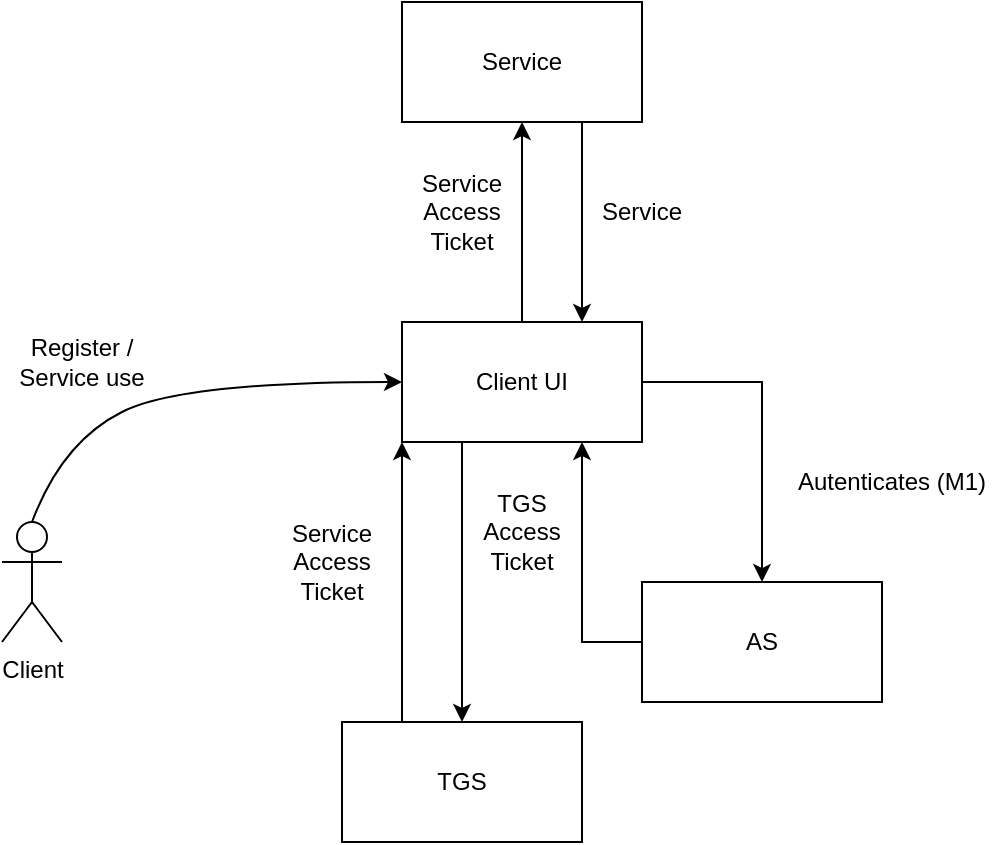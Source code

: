 <mxfile version="14.6.13" type="device"><diagram id="kYyfhwrvZY2zqCcL9iL-" name="Página-1"><mxGraphModel dx="853" dy="501" grid="1" gridSize="10" guides="1" tooltips="1" connect="1" arrows="1" fold="1" page="1" pageScale="1" pageWidth="827" pageHeight="1169" math="0" shadow="0"><root><mxCell id="0"/><mxCell id="1" parent="0"/><mxCell id="WwtKpfTH92YpKqsY0eBs-4" style="edgeStyle=orthogonalEdgeStyle;rounded=0;orthogonalLoop=1;jettySize=auto;html=1;entryX=0.5;entryY=0;entryDx=0;entryDy=0;exitX=1;exitY=0.5;exitDx=0;exitDy=0;" edge="1" parent="1" source="WwtKpfTH92YpKqsY0eBs-6" target="WwtKpfTH92YpKqsY0eBs-3"><mxGeometry relative="1" as="geometry"/></mxCell><mxCell id="WwtKpfTH92YpKqsY0eBs-1" value="Client" style="shape=umlActor;verticalLabelPosition=bottom;verticalAlign=top;html=1;outlineConnect=0;" vertex="1" parent="1"><mxGeometry x="200" y="300" width="30" height="60" as="geometry"/></mxCell><mxCell id="WwtKpfTH92YpKqsY0eBs-10" style="edgeStyle=orthogonalEdgeStyle;rounded=0;orthogonalLoop=1;jettySize=auto;html=1;entryX=0.75;entryY=1;entryDx=0;entryDy=0;exitX=0;exitY=0.5;exitDx=0;exitDy=0;" edge="1" parent="1" source="WwtKpfTH92YpKqsY0eBs-3" target="WwtKpfTH92YpKqsY0eBs-6"><mxGeometry relative="1" as="geometry"/></mxCell><mxCell id="WwtKpfTH92YpKqsY0eBs-3" value="AS" style="rounded=0;whiteSpace=wrap;html=1;" vertex="1" parent="1"><mxGeometry x="520" y="330" width="120" height="60" as="geometry"/></mxCell><mxCell id="WwtKpfTH92YpKqsY0eBs-5" value="Autenticates (M1)" style="text;html=1;strokeColor=none;fillColor=none;align=center;verticalAlign=middle;whiteSpace=wrap;rounded=0;" vertex="1" parent="1"><mxGeometry x="590" y="270" width="110" height="20" as="geometry"/></mxCell><mxCell id="WwtKpfTH92YpKqsY0eBs-17" style="edgeStyle=orthogonalEdgeStyle;rounded=0;orthogonalLoop=1;jettySize=auto;html=1;entryX=0.5;entryY=1;entryDx=0;entryDy=0;" edge="1" parent="1" source="WwtKpfTH92YpKqsY0eBs-6" target="WwtKpfTH92YpKqsY0eBs-16"><mxGeometry relative="1" as="geometry"/></mxCell><mxCell id="WwtKpfTH92YpKqsY0eBs-6" value="Client UI" style="rounded=0;whiteSpace=wrap;html=1;" vertex="1" parent="1"><mxGeometry x="400" y="200" width="120" height="60" as="geometry"/></mxCell><mxCell id="WwtKpfTH92YpKqsY0eBs-7" value="" style="curved=1;endArrow=classic;html=1;exitX=0.5;exitY=0;exitDx=0;exitDy=0;exitPerimeter=0;entryX=0;entryY=0.5;entryDx=0;entryDy=0;" edge="1" parent="1" source="WwtKpfTH92YpKqsY0eBs-1" target="WwtKpfTH92YpKqsY0eBs-6"><mxGeometry width="50" height="50" relative="1" as="geometry"><mxPoint x="320" y="330" as="sourcePoint"/><mxPoint x="450" y="280" as="targetPoint"/><Array as="points"><mxPoint x="230" y="260"/><mxPoint x="290" y="230"/></Array></mxGeometry></mxCell><mxCell id="WwtKpfTH92YpKqsY0eBs-8" value="Register / Service use" style="text;html=1;strokeColor=none;fillColor=none;align=center;verticalAlign=middle;whiteSpace=wrap;rounded=0;" vertex="1" parent="1"><mxGeometry x="200" y="200" width="80" height="40" as="geometry"/></mxCell><mxCell id="WwtKpfTH92YpKqsY0eBs-11" value="TGS Access Ticket" style="text;html=1;strokeColor=none;fillColor=none;align=center;verticalAlign=middle;whiteSpace=wrap;rounded=0;" vertex="1" parent="1"><mxGeometry x="435" y="280" width="50" height="50" as="geometry"/></mxCell><mxCell id="WwtKpfTH92YpKqsY0eBs-14" style="edgeStyle=orthogonalEdgeStyle;rounded=0;orthogonalLoop=1;jettySize=auto;html=1;exitX=0.25;exitY=0;exitDx=0;exitDy=0;entryX=0;entryY=1;entryDx=0;entryDy=0;" edge="1" parent="1" source="WwtKpfTH92YpKqsY0eBs-12" target="WwtKpfTH92YpKqsY0eBs-6"><mxGeometry relative="1" as="geometry"/></mxCell><mxCell id="WwtKpfTH92YpKqsY0eBs-12" value="TGS" style="rounded=0;whiteSpace=wrap;html=1;" vertex="1" parent="1"><mxGeometry x="370" y="400" width="120" height="60" as="geometry"/></mxCell><mxCell id="WwtKpfTH92YpKqsY0eBs-13" value="" style="endArrow=classic;html=1;exitX=0.25;exitY=1;exitDx=0;exitDy=0;entryX=0.5;entryY=0;entryDx=0;entryDy=0;" edge="1" parent="1" source="WwtKpfTH92YpKqsY0eBs-6" target="WwtKpfTH92YpKqsY0eBs-12"><mxGeometry width="50" height="50" relative="1" as="geometry"><mxPoint x="430" y="380" as="sourcePoint"/><mxPoint x="480" y="330" as="targetPoint"/></mxGeometry></mxCell><mxCell id="WwtKpfTH92YpKqsY0eBs-15" value="Service Access Ticket" style="text;html=1;strokeColor=none;fillColor=none;align=center;verticalAlign=middle;whiteSpace=wrap;rounded=0;" vertex="1" parent="1"><mxGeometry x="340" y="290" width="50" height="60" as="geometry"/></mxCell><mxCell id="WwtKpfTH92YpKqsY0eBs-19" style="edgeStyle=orthogonalEdgeStyle;rounded=0;orthogonalLoop=1;jettySize=auto;html=1;exitX=0.75;exitY=1;exitDx=0;exitDy=0;entryX=0.75;entryY=0;entryDx=0;entryDy=0;" edge="1" parent="1" source="WwtKpfTH92YpKqsY0eBs-16" target="WwtKpfTH92YpKqsY0eBs-6"><mxGeometry relative="1" as="geometry"/></mxCell><mxCell id="WwtKpfTH92YpKqsY0eBs-16" value="Service" style="rounded=0;whiteSpace=wrap;html=1;" vertex="1" parent="1"><mxGeometry x="400" y="40" width="120" height="60" as="geometry"/></mxCell><mxCell id="WwtKpfTH92YpKqsY0eBs-18" value="Service Access Ticket" style="text;html=1;strokeColor=none;fillColor=none;align=center;verticalAlign=middle;whiteSpace=wrap;rounded=0;" vertex="1" parent="1"><mxGeometry x="408" y="120" width="44" height="50" as="geometry"/></mxCell><mxCell id="WwtKpfTH92YpKqsY0eBs-20" value="Service" style="text;html=1;strokeColor=none;fillColor=none;align=center;verticalAlign=middle;whiteSpace=wrap;rounded=0;" vertex="1" parent="1"><mxGeometry x="500" y="135" width="40" height="20" as="geometry"/></mxCell></root></mxGraphModel></diagram></mxfile>